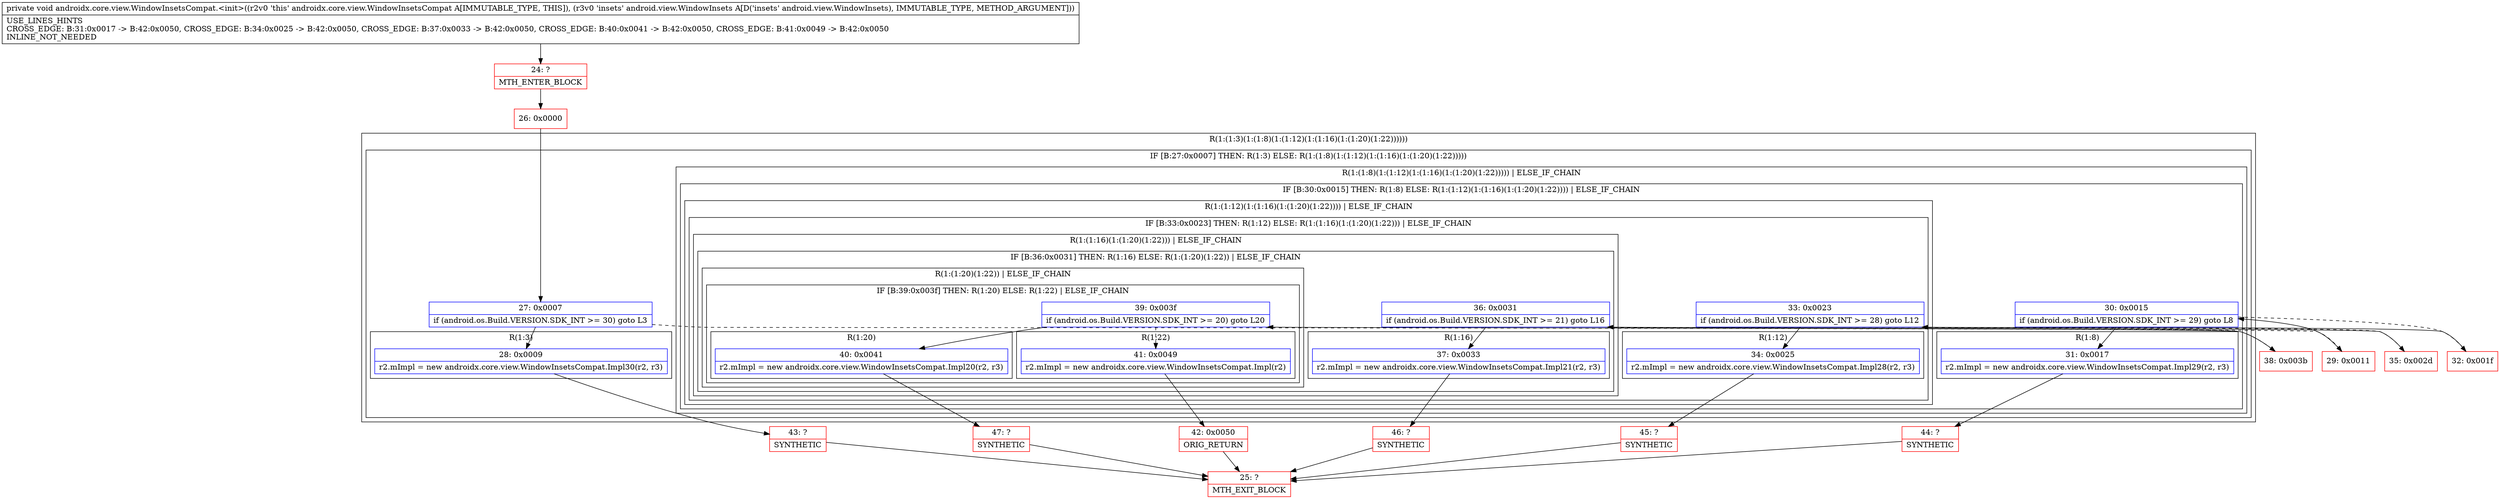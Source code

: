 digraph "CFG forandroidx.core.view.WindowInsetsCompat.\<init\>(Landroid\/view\/WindowInsets;)V" {
subgraph cluster_Region_1673461119 {
label = "R(1:(1:3)(1:(1:8)(1:(1:12)(1:(1:16)(1:(1:20)(1:22))))))";
node [shape=record,color=blue];
subgraph cluster_IfRegion_1620198203 {
label = "IF [B:27:0x0007] THEN: R(1:3) ELSE: R(1:(1:8)(1:(1:12)(1:(1:16)(1:(1:20)(1:22)))))";
node [shape=record,color=blue];
Node_27 [shape=record,label="{27\:\ 0x0007|if (android.os.Build.VERSION.SDK_INT \>= 30) goto L3\l}"];
subgraph cluster_Region_1778812655 {
label = "R(1:3)";
node [shape=record,color=blue];
Node_28 [shape=record,label="{28\:\ 0x0009|r2.mImpl = new androidx.core.view.WindowInsetsCompat.Impl30(r2, r3)\l}"];
}
subgraph cluster_Region_131615686 {
label = "R(1:(1:8)(1:(1:12)(1:(1:16)(1:(1:20)(1:22))))) | ELSE_IF_CHAIN\l";
node [shape=record,color=blue];
subgraph cluster_IfRegion_328796999 {
label = "IF [B:30:0x0015] THEN: R(1:8) ELSE: R(1:(1:12)(1:(1:16)(1:(1:20)(1:22)))) | ELSE_IF_CHAIN\l";
node [shape=record,color=blue];
Node_30 [shape=record,label="{30\:\ 0x0015|if (android.os.Build.VERSION.SDK_INT \>= 29) goto L8\l}"];
subgraph cluster_Region_1633683860 {
label = "R(1:8)";
node [shape=record,color=blue];
Node_31 [shape=record,label="{31\:\ 0x0017|r2.mImpl = new androidx.core.view.WindowInsetsCompat.Impl29(r2, r3)\l}"];
}
subgraph cluster_Region_1066392233 {
label = "R(1:(1:12)(1:(1:16)(1:(1:20)(1:22)))) | ELSE_IF_CHAIN\l";
node [shape=record,color=blue];
subgraph cluster_IfRegion_2051809509 {
label = "IF [B:33:0x0023] THEN: R(1:12) ELSE: R(1:(1:16)(1:(1:20)(1:22))) | ELSE_IF_CHAIN\l";
node [shape=record,color=blue];
Node_33 [shape=record,label="{33\:\ 0x0023|if (android.os.Build.VERSION.SDK_INT \>= 28) goto L12\l}"];
subgraph cluster_Region_567599064 {
label = "R(1:12)";
node [shape=record,color=blue];
Node_34 [shape=record,label="{34\:\ 0x0025|r2.mImpl = new androidx.core.view.WindowInsetsCompat.Impl28(r2, r3)\l}"];
}
subgraph cluster_Region_1075404511 {
label = "R(1:(1:16)(1:(1:20)(1:22))) | ELSE_IF_CHAIN\l";
node [shape=record,color=blue];
subgraph cluster_IfRegion_16944871 {
label = "IF [B:36:0x0031] THEN: R(1:16) ELSE: R(1:(1:20)(1:22)) | ELSE_IF_CHAIN\l";
node [shape=record,color=blue];
Node_36 [shape=record,label="{36\:\ 0x0031|if (android.os.Build.VERSION.SDK_INT \>= 21) goto L16\l}"];
subgraph cluster_Region_441638186 {
label = "R(1:16)";
node [shape=record,color=blue];
Node_37 [shape=record,label="{37\:\ 0x0033|r2.mImpl = new androidx.core.view.WindowInsetsCompat.Impl21(r2, r3)\l}"];
}
subgraph cluster_Region_503315367 {
label = "R(1:(1:20)(1:22)) | ELSE_IF_CHAIN\l";
node [shape=record,color=blue];
subgraph cluster_IfRegion_387625313 {
label = "IF [B:39:0x003f] THEN: R(1:20) ELSE: R(1:22) | ELSE_IF_CHAIN\l";
node [shape=record,color=blue];
Node_39 [shape=record,label="{39\:\ 0x003f|if (android.os.Build.VERSION.SDK_INT \>= 20) goto L20\l}"];
subgraph cluster_Region_49967315 {
label = "R(1:20)";
node [shape=record,color=blue];
Node_40 [shape=record,label="{40\:\ 0x0041|r2.mImpl = new androidx.core.view.WindowInsetsCompat.Impl20(r2, r3)\l}"];
}
subgraph cluster_Region_239949355 {
label = "R(1:22)";
node [shape=record,color=blue];
Node_41 [shape=record,label="{41\:\ 0x0049|r2.mImpl = new androidx.core.view.WindowInsetsCompat.Impl(r2)\l}"];
}
}
}
}
}
}
}
}
}
}
}
Node_24 [shape=record,color=red,label="{24\:\ ?|MTH_ENTER_BLOCK\l}"];
Node_26 [shape=record,color=red,label="{26\:\ 0x0000}"];
Node_43 [shape=record,color=red,label="{43\:\ ?|SYNTHETIC\l}"];
Node_25 [shape=record,color=red,label="{25\:\ ?|MTH_EXIT_BLOCK\l}"];
Node_29 [shape=record,color=red,label="{29\:\ 0x0011}"];
Node_44 [shape=record,color=red,label="{44\:\ ?|SYNTHETIC\l}"];
Node_32 [shape=record,color=red,label="{32\:\ 0x001f}"];
Node_45 [shape=record,color=red,label="{45\:\ ?|SYNTHETIC\l}"];
Node_35 [shape=record,color=red,label="{35\:\ 0x002d}"];
Node_46 [shape=record,color=red,label="{46\:\ ?|SYNTHETIC\l}"];
Node_38 [shape=record,color=red,label="{38\:\ 0x003b}"];
Node_47 [shape=record,color=red,label="{47\:\ ?|SYNTHETIC\l}"];
Node_42 [shape=record,color=red,label="{42\:\ 0x0050|ORIG_RETURN\l}"];
MethodNode[shape=record,label="{private void androidx.core.view.WindowInsetsCompat.\<init\>((r2v0 'this' androidx.core.view.WindowInsetsCompat A[IMMUTABLE_TYPE, THIS]), (r3v0 'insets' android.view.WindowInsets A[D('insets' android.view.WindowInsets), IMMUTABLE_TYPE, METHOD_ARGUMENT]))  | USE_LINES_HINTS\lCROSS_EDGE: B:31:0x0017 \-\> B:42:0x0050, CROSS_EDGE: B:34:0x0025 \-\> B:42:0x0050, CROSS_EDGE: B:37:0x0033 \-\> B:42:0x0050, CROSS_EDGE: B:40:0x0041 \-\> B:42:0x0050, CROSS_EDGE: B:41:0x0049 \-\> B:42:0x0050\lINLINE_NOT_NEEDED\l}"];
MethodNode -> Node_24;Node_27 -> Node_28;
Node_27 -> Node_29[style=dashed];
Node_28 -> Node_43;
Node_30 -> Node_31;
Node_30 -> Node_32[style=dashed];
Node_31 -> Node_44;
Node_33 -> Node_34;
Node_33 -> Node_35[style=dashed];
Node_34 -> Node_45;
Node_36 -> Node_37;
Node_36 -> Node_38[style=dashed];
Node_37 -> Node_46;
Node_39 -> Node_40;
Node_39 -> Node_41[style=dashed];
Node_40 -> Node_47;
Node_41 -> Node_42;
Node_24 -> Node_26;
Node_26 -> Node_27;
Node_43 -> Node_25;
Node_29 -> Node_30;
Node_44 -> Node_25;
Node_32 -> Node_33;
Node_45 -> Node_25;
Node_35 -> Node_36;
Node_46 -> Node_25;
Node_38 -> Node_39;
Node_47 -> Node_25;
Node_42 -> Node_25;
}

